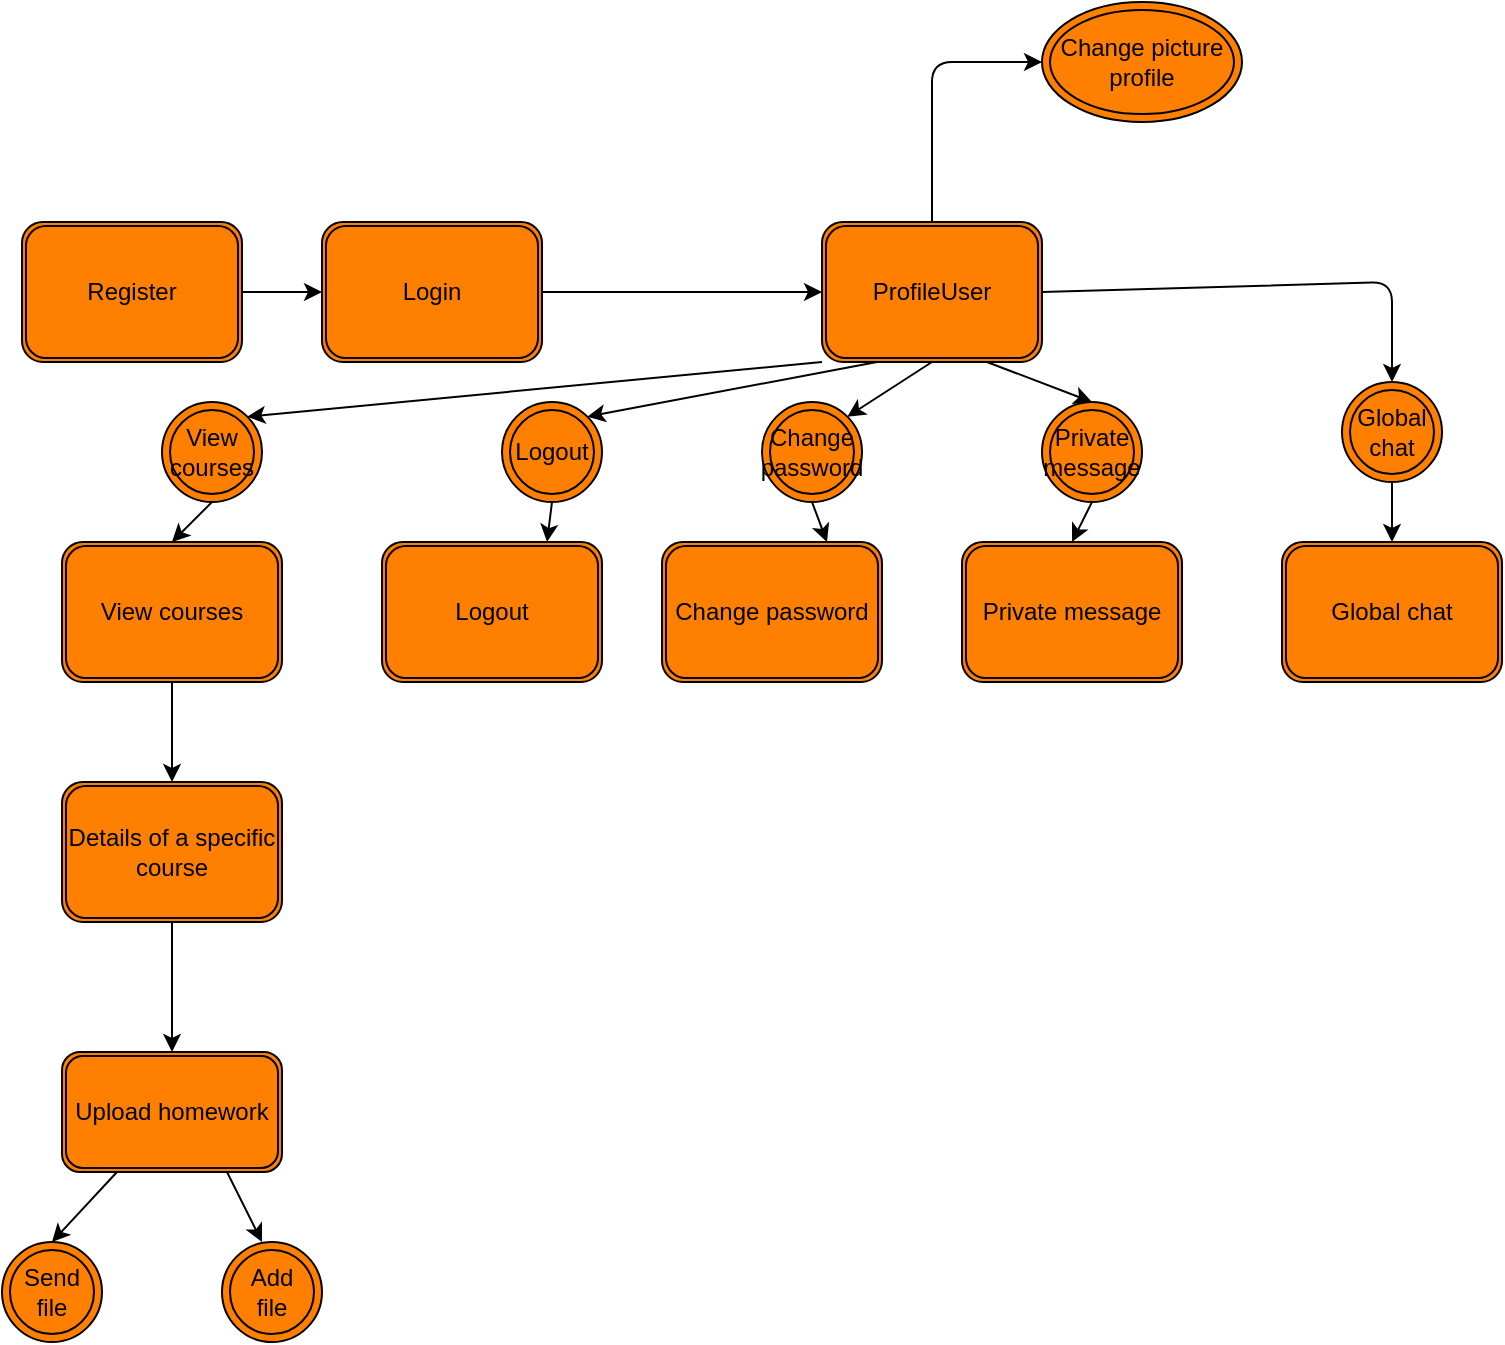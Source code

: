 <mxfile version="15.1.4" type="device"><diagram id="23iRSUPoRavnBvh4doch" name="Page-1"><mxGraphModel dx="1422" dy="762" grid="1" gridSize="10" guides="1" tooltips="1" connect="1" arrows="1" fold="1" page="1" pageScale="1" pageWidth="827" pageHeight="1169" math="0" shadow="0"><root><mxCell id="0"/><mxCell id="1" parent="0"/><mxCell id="rstzH3K-gkrLc9WVcbEu-10" value="" style="edgeStyle=orthogonalEdgeStyle;rounded=0;orthogonalLoop=1;jettySize=auto;html=1;" edge="1" parent="1" source="rstzH3K-gkrLc9WVcbEu-2" target="rstzH3K-gkrLc9WVcbEu-3"><mxGeometry relative="1" as="geometry"/></mxCell><mxCell id="rstzH3K-gkrLc9WVcbEu-2" value="Register" style="shape=ext;double=1;rounded=1;whiteSpace=wrap;html=1;fillColor=#FF8000;" vertex="1" parent="1"><mxGeometry x="30" y="140" width="110" height="70" as="geometry"/></mxCell><mxCell id="rstzH3K-gkrLc9WVcbEu-3" value="Login" style="shape=ext;double=1;rounded=1;whiteSpace=wrap;html=1;fillColor=#FF8000;" vertex="1" parent="1"><mxGeometry x="180" y="140" width="110" height="70" as="geometry"/></mxCell><mxCell id="rstzH3K-gkrLc9WVcbEu-4" value="ProfileUser" style="shape=ext;double=1;rounded=1;whiteSpace=wrap;html=1;fillColor=#FF8000;" vertex="1" parent="1"><mxGeometry x="430" y="140" width="110" height="70" as="geometry"/></mxCell><mxCell id="rstzH3K-gkrLc9WVcbEu-5" value="Global chat" style="shape=ext;double=1;rounded=1;whiteSpace=wrap;html=1;fillColor=#FF8000;" vertex="1" parent="1"><mxGeometry x="660" y="300" width="110" height="70" as="geometry"/></mxCell><mxCell id="rstzH3K-gkrLc9WVcbEu-6" value="Private message" style="shape=ext;double=1;rounded=1;whiteSpace=wrap;html=1;fillColor=#FF8000;" vertex="1" parent="1"><mxGeometry x="500" y="300" width="110" height="70" as="geometry"/></mxCell><mxCell id="rstzH3K-gkrLc9WVcbEu-7" value="Logout" style="shape=ext;double=1;rounded=1;whiteSpace=wrap;html=1;fillColor=#FF8000;" vertex="1" parent="1"><mxGeometry x="210" y="300" width="110" height="70" as="geometry"/></mxCell><mxCell id="rstzH3K-gkrLc9WVcbEu-26" value="" style="edgeStyle=orthogonalEdgeStyle;rounded=0;orthogonalLoop=1;jettySize=auto;html=1;" edge="1" parent="1" source="rstzH3K-gkrLc9WVcbEu-8" target="rstzH3K-gkrLc9WVcbEu-19"><mxGeometry relative="1" as="geometry"/></mxCell><mxCell id="rstzH3K-gkrLc9WVcbEu-8" value="View courses" style="shape=ext;double=1;rounded=1;whiteSpace=wrap;html=1;fillColor=#FF8000;" vertex="1" parent="1"><mxGeometry x="50" y="300" width="110" height="70" as="geometry"/></mxCell><mxCell id="rstzH3K-gkrLc9WVcbEu-9" value="Change password" style="shape=ext;double=1;rounded=1;whiteSpace=wrap;html=1;fillColor=#FF8000;" vertex="1" parent="1"><mxGeometry x="350" y="300" width="110" height="70" as="geometry"/></mxCell><mxCell id="rstzH3K-gkrLc9WVcbEu-11" value="" style="endArrow=classic;html=1;exitX=1;exitY=0.5;exitDx=0;exitDy=0;entryX=0;entryY=0.5;entryDx=0;entryDy=0;" edge="1" parent="1" source="rstzH3K-gkrLc9WVcbEu-3" target="rstzH3K-gkrLc9WVcbEu-4"><mxGeometry width="50" height="50" relative="1" as="geometry"><mxPoint x="320" y="120" as="sourcePoint"/><mxPoint x="370" y="70" as="targetPoint"/></mxGeometry></mxCell><mxCell id="rstzH3K-gkrLc9WVcbEu-17" value="Change picture&lt;br&gt;profile" style="ellipse;shape=doubleEllipse;whiteSpace=wrap;html=1;fillColor=#FF8000;" vertex="1" parent="1"><mxGeometry x="540" y="30" width="100" height="60" as="geometry"/></mxCell><mxCell id="rstzH3K-gkrLc9WVcbEu-18" value="" style="endArrow=classic;html=1;exitX=0.5;exitY=0;exitDx=0;exitDy=0;entryX=0;entryY=0.5;entryDx=0;entryDy=0;" edge="1" parent="1" source="rstzH3K-gkrLc9WVcbEu-4" target="rstzH3K-gkrLc9WVcbEu-17"><mxGeometry width="50" height="50" relative="1" as="geometry"><mxPoint x="270" y="90" as="sourcePoint"/><mxPoint x="320" y="40" as="targetPoint"/><Array as="points"><mxPoint x="485" y="60"/></Array></mxGeometry></mxCell><mxCell id="rstzH3K-gkrLc9WVcbEu-27" value="" style="edgeStyle=orthogonalEdgeStyle;rounded=0;orthogonalLoop=1;jettySize=auto;html=1;" edge="1" parent="1" source="rstzH3K-gkrLc9WVcbEu-19" target="rstzH3K-gkrLc9WVcbEu-20"><mxGeometry relative="1" as="geometry"/></mxCell><mxCell id="rstzH3K-gkrLc9WVcbEu-19" value="Details of a specific course" style="shape=ext;double=1;rounded=1;whiteSpace=wrap;html=1;fillColor=#FF8000;" vertex="1" parent="1"><mxGeometry x="50" y="420" width="110" height="70" as="geometry"/></mxCell><mxCell id="rstzH3K-gkrLc9WVcbEu-20" value="Upload homework" style="shape=ext;double=1;rounded=1;whiteSpace=wrap;html=1;fillColor=#FF8000;" vertex="1" parent="1"><mxGeometry x="50" y="555" width="110" height="60" as="geometry"/></mxCell><mxCell id="rstzH3K-gkrLc9WVcbEu-21" value="View courses" style="ellipse;shape=doubleEllipse;whiteSpace=wrap;html=1;aspect=fixed;fillColor=#FF8000;" vertex="1" parent="1"><mxGeometry x="100" y="230" width="50" height="50" as="geometry"/></mxCell><mxCell id="rstzH3K-gkrLc9WVcbEu-22" value="Logout" style="ellipse;shape=doubleEllipse;whiteSpace=wrap;html=1;aspect=fixed;fillColor=#FF8000;" vertex="1" parent="1"><mxGeometry x="270" y="230" width="50" height="50" as="geometry"/></mxCell><mxCell id="rstzH3K-gkrLc9WVcbEu-23" value="Private message" style="ellipse;shape=doubleEllipse;whiteSpace=wrap;html=1;aspect=fixed;fillColor=#FF8000;" vertex="1" parent="1"><mxGeometry x="540" y="230" width="50" height="50" as="geometry"/></mxCell><mxCell id="rstzH3K-gkrLc9WVcbEu-24" value="Global chat" style="ellipse;shape=doubleEllipse;whiteSpace=wrap;html=1;aspect=fixed;fillColor=#FF8000;" vertex="1" parent="1"><mxGeometry x="690" y="220" width="50" height="50" as="geometry"/></mxCell><mxCell id="rstzH3K-gkrLc9WVcbEu-25" value="Change password" style="ellipse;shape=doubleEllipse;whiteSpace=wrap;html=1;aspect=fixed;fillColor=#FF8000;" vertex="1" parent="1"><mxGeometry x="400" y="230" width="50" height="50" as="geometry"/></mxCell><mxCell id="rstzH3K-gkrLc9WVcbEu-28" value="Add file" style="ellipse;shape=doubleEllipse;whiteSpace=wrap;html=1;aspect=fixed;fillColor=#FF8000;" vertex="1" parent="1"><mxGeometry x="130" y="650" width="50" height="50" as="geometry"/></mxCell><mxCell id="rstzH3K-gkrLc9WVcbEu-29" value="Send file" style="ellipse;shape=doubleEllipse;whiteSpace=wrap;html=1;aspect=fixed;fillColor=#FF8000;" vertex="1" parent="1"><mxGeometry x="20" y="650" width="50" height="50" as="geometry"/></mxCell><mxCell id="rstzH3K-gkrLc9WVcbEu-30" value="" style="endArrow=classic;html=1;exitX=0.75;exitY=1;exitDx=0;exitDy=0;" edge="1" parent="1" source="rstzH3K-gkrLc9WVcbEu-20"><mxGeometry width="50" height="50" relative="1" as="geometry"><mxPoint x="400" y="700" as="sourcePoint"/><mxPoint x="150" y="650" as="targetPoint"/></mxGeometry></mxCell><mxCell id="rstzH3K-gkrLc9WVcbEu-31" value="" style="endArrow=classic;html=1;exitX=0.25;exitY=1;exitDx=0;exitDy=0;entryX=0.5;entryY=0;entryDx=0;entryDy=0;" edge="1" parent="1" source="rstzH3K-gkrLc9WVcbEu-20" target="rstzH3K-gkrLc9WVcbEu-29"><mxGeometry width="50" height="50" relative="1" as="geometry"><mxPoint x="340" y="580" as="sourcePoint"/><mxPoint x="390" y="530" as="targetPoint"/><Array as="points"/></mxGeometry></mxCell><mxCell id="rstzH3K-gkrLc9WVcbEu-32" value="" style="endArrow=classic;html=1;exitX=1;exitY=0.5;exitDx=0;exitDy=0;entryX=0.5;entryY=0;entryDx=0;entryDy=0;" edge="1" parent="1" source="rstzH3K-gkrLc9WVcbEu-4" target="rstzH3K-gkrLc9WVcbEu-24"><mxGeometry width="50" height="50" relative="1" as="geometry"><mxPoint x="430" y="590" as="sourcePoint"/><mxPoint x="480" y="540" as="targetPoint"/><Array as="points"><mxPoint x="715" y="170"/></Array></mxGeometry></mxCell><mxCell id="rstzH3K-gkrLc9WVcbEu-33" value="" style="endArrow=classic;html=1;exitX=0.75;exitY=1;exitDx=0;exitDy=0;entryX=0.5;entryY=0;entryDx=0;entryDy=0;" edge="1" parent="1" source="rstzH3K-gkrLc9WVcbEu-4" target="rstzH3K-gkrLc9WVcbEu-23"><mxGeometry width="50" height="50" relative="1" as="geometry"><mxPoint x="360" y="590" as="sourcePoint"/><mxPoint x="410" y="540" as="targetPoint"/></mxGeometry></mxCell><mxCell id="rstzH3K-gkrLc9WVcbEu-34" value="" style="endArrow=classic;html=1;exitX=0.25;exitY=1;exitDx=0;exitDy=0;entryX=1;entryY=0;entryDx=0;entryDy=0;" edge="1" parent="1" source="rstzH3K-gkrLc9WVcbEu-4" target="rstzH3K-gkrLc9WVcbEu-22"><mxGeometry width="50" height="50" relative="1" as="geometry"><mxPoint x="290" y="550" as="sourcePoint"/><mxPoint x="340" y="500" as="targetPoint"/></mxGeometry></mxCell><mxCell id="rstzH3K-gkrLc9WVcbEu-35" value="" style="endArrow=classic;html=1;exitX=0;exitY=1;exitDx=0;exitDy=0;entryX=1;entryY=0;entryDx=0;entryDy=0;" edge="1" parent="1" source="rstzH3K-gkrLc9WVcbEu-4" target="rstzH3K-gkrLc9WVcbEu-21"><mxGeometry width="50" height="50" relative="1" as="geometry"><mxPoint x="280" y="470" as="sourcePoint"/><mxPoint x="330" y="420" as="targetPoint"/></mxGeometry></mxCell><mxCell id="rstzH3K-gkrLc9WVcbEu-36" value="" style="endArrow=classic;html=1;exitX=0.5;exitY=1;exitDx=0;exitDy=0;entryX=1;entryY=0;entryDx=0;entryDy=0;" edge="1" parent="1" source="rstzH3K-gkrLc9WVcbEu-4" target="rstzH3K-gkrLc9WVcbEu-25"><mxGeometry width="50" height="50" relative="1" as="geometry"><mxPoint x="440" y="490" as="sourcePoint"/><mxPoint x="490" y="440" as="targetPoint"/></mxGeometry></mxCell><mxCell id="rstzH3K-gkrLc9WVcbEu-37" value="" style="endArrow=classic;html=1;exitX=0.5;exitY=1;exitDx=0;exitDy=0;entryX=0.5;entryY=0;entryDx=0;entryDy=0;" edge="1" parent="1" source="rstzH3K-gkrLc9WVcbEu-21" target="rstzH3K-gkrLc9WVcbEu-8"><mxGeometry width="50" height="50" relative="1" as="geometry"><mxPoint x="310" y="530" as="sourcePoint"/><mxPoint x="360" y="480" as="targetPoint"/></mxGeometry></mxCell><mxCell id="rstzH3K-gkrLc9WVcbEu-38" value="" style="endArrow=classic;html=1;exitX=0.5;exitY=1;exitDx=0;exitDy=0;entryX=0.75;entryY=0;entryDx=0;entryDy=0;" edge="1" parent="1" source="rstzH3K-gkrLc9WVcbEu-22" target="rstzH3K-gkrLc9WVcbEu-7"><mxGeometry width="50" height="50" relative="1" as="geometry"><mxPoint x="390" y="560" as="sourcePoint"/><mxPoint x="440" y="510" as="targetPoint"/></mxGeometry></mxCell><mxCell id="rstzH3K-gkrLc9WVcbEu-39" value="" style="endArrow=classic;html=1;exitX=0.5;exitY=1;exitDx=0;exitDy=0;entryX=0.75;entryY=0;entryDx=0;entryDy=0;" edge="1" parent="1" source="rstzH3K-gkrLc9WVcbEu-25" target="rstzH3K-gkrLc9WVcbEu-9"><mxGeometry width="50" height="50" relative="1" as="geometry"><mxPoint x="450" y="590" as="sourcePoint"/><mxPoint x="500" y="540" as="targetPoint"/></mxGeometry></mxCell><mxCell id="rstzH3K-gkrLc9WVcbEu-40" value="" style="endArrow=classic;html=1;exitX=0.5;exitY=1;exitDx=0;exitDy=0;entryX=0.5;entryY=0;entryDx=0;entryDy=0;" edge="1" parent="1" source="rstzH3K-gkrLc9WVcbEu-24" target="rstzH3K-gkrLc9WVcbEu-5"><mxGeometry width="50" height="50" relative="1" as="geometry"><mxPoint x="540" y="640" as="sourcePoint"/><mxPoint x="590" y="590" as="targetPoint"/></mxGeometry></mxCell><mxCell id="rstzH3K-gkrLc9WVcbEu-41" value="" style="endArrow=classic;html=1;exitX=0.5;exitY=1;exitDx=0;exitDy=0;entryX=0.5;entryY=0;entryDx=0;entryDy=0;" edge="1" parent="1" source="rstzH3K-gkrLc9WVcbEu-23" target="rstzH3K-gkrLc9WVcbEu-6"><mxGeometry width="50" height="50" relative="1" as="geometry"><mxPoint x="490" y="620" as="sourcePoint"/><mxPoint x="540" y="570" as="targetPoint"/></mxGeometry></mxCell></root></mxGraphModel></diagram></mxfile>